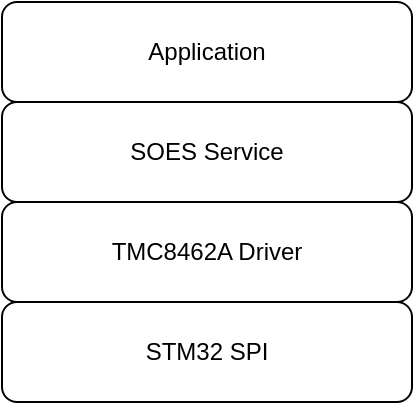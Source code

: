<mxfile>
    <diagram id="CsTE9p8uSfuX7-fvBqFS" name="Page-1">
        <mxGraphModel dx="901" dy="350" grid="1" gridSize="1.181" guides="1" tooltips="1" connect="1" arrows="1" fold="1" page="1" pageScale="1" pageWidth="827" pageHeight="1169" background="#ffffff" math="0" shadow="0">
            <root>
                <mxCell id="0"/>
                <mxCell id="1" parent="0"/>
                <mxCell id="2" value="Application" style="rounded=1;whiteSpace=wrap;html=1;" vertex="1" parent="1">
                    <mxGeometry x="190" y="130" width="205" height="50" as="geometry"/>
                </mxCell>
                <mxCell id="3" value="SOES Service" style="rounded=1;whiteSpace=wrap;html=1;" vertex="1" parent="1">
                    <mxGeometry x="190" y="180" width="205" height="50" as="geometry"/>
                </mxCell>
                <mxCell id="6" value="TMC8462A Driver" style="whiteSpace=wrap;html=1;rounded=1;" vertex="1" parent="1">
                    <mxGeometry x="190" y="230" width="205" height="50" as="geometry"/>
                </mxCell>
                <mxCell id="9" value="STM32 SPI" style="whiteSpace=wrap;html=1;rounded=1;" vertex="1" parent="1">
                    <mxGeometry x="190" y="280" width="205" height="50" as="geometry"/>
                </mxCell>
            </root>
        </mxGraphModel>
    </diagram>
</mxfile>
